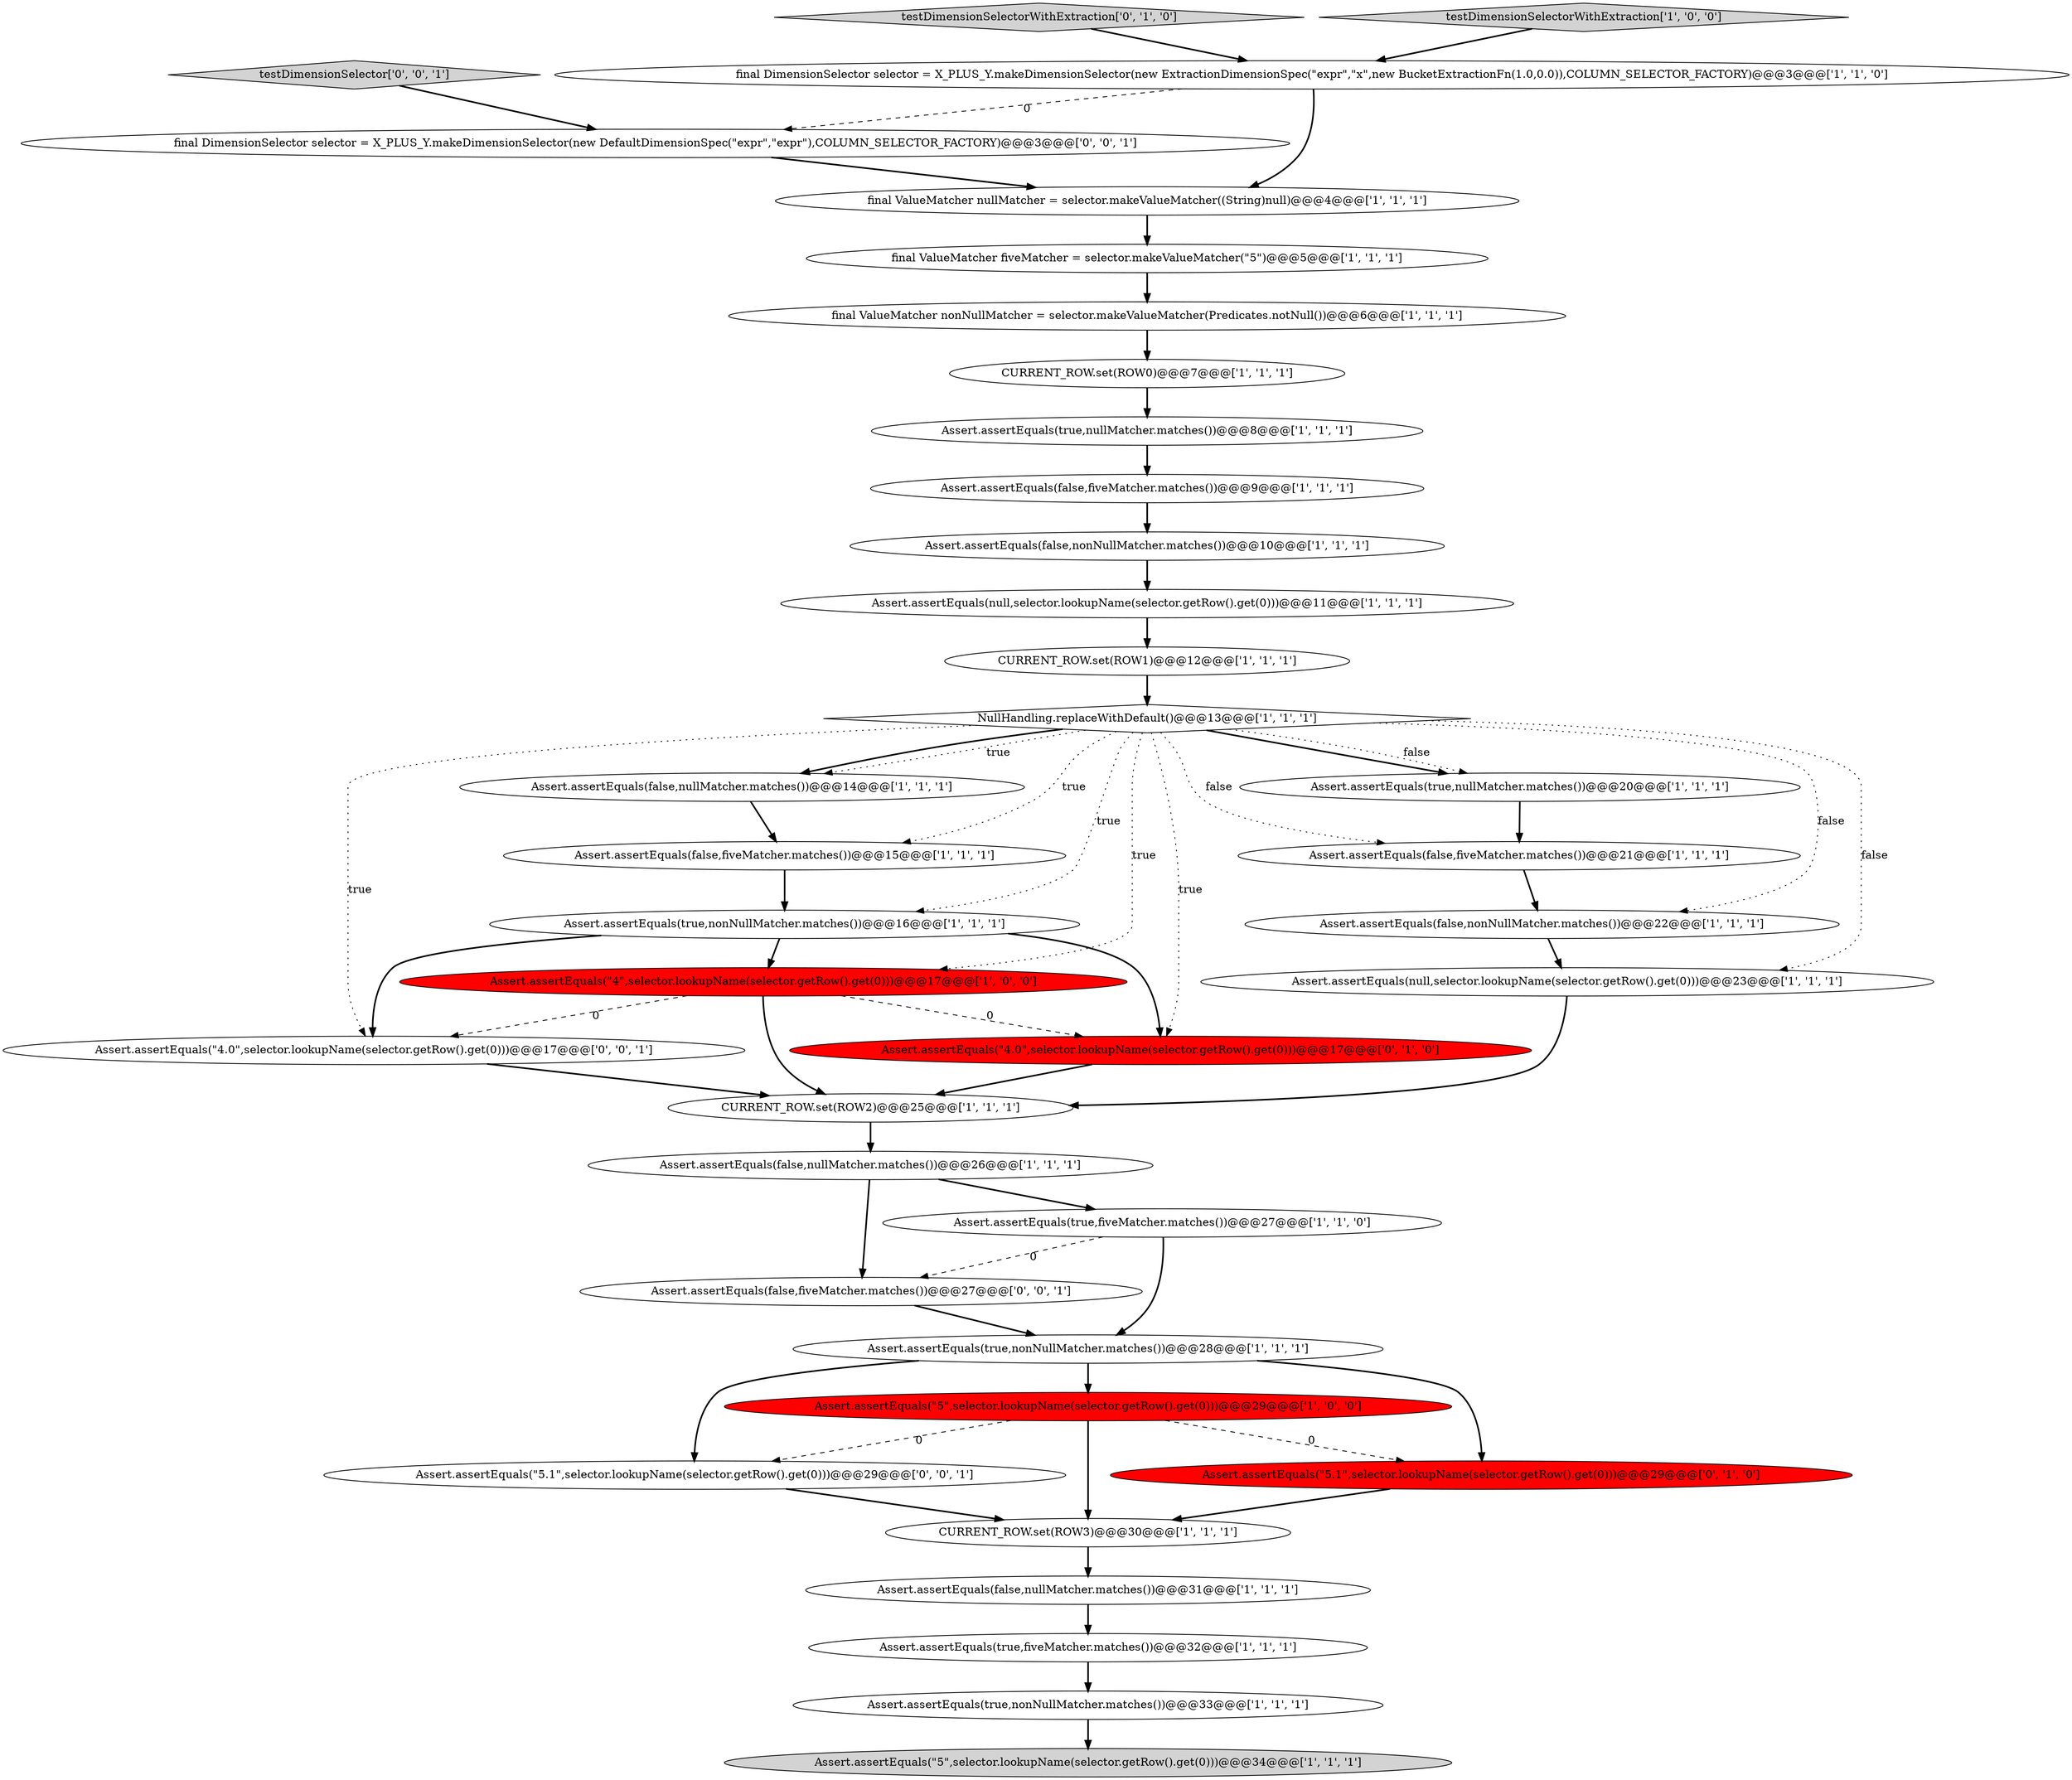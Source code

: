 digraph {
26 [style = filled, label = "Assert.assertEquals(false,nullMatcher.matches())@@@31@@@['1', '1', '1']", fillcolor = white, shape = ellipse image = "AAA0AAABBB1BBB"];
35 [style = filled, label = "Assert.assertEquals(\"4.0\",selector.lookupName(selector.getRow().get(0)))@@@17@@@['0', '0', '1']", fillcolor = white, shape = ellipse image = "AAA0AAABBB3BBB"];
6 [style = filled, label = "Assert.assertEquals(true,nonNullMatcher.matches())@@@33@@@['1', '1', '1']", fillcolor = white, shape = ellipse image = "AAA0AAABBB1BBB"];
4 [style = filled, label = "final ValueMatcher nullMatcher = selector.makeValueMatcher((String)null)@@@4@@@['1', '1', '1']", fillcolor = white, shape = ellipse image = "AAA0AAABBB1BBB"];
19 [style = filled, label = "Assert.assertEquals(false,nullMatcher.matches())@@@14@@@['1', '1', '1']", fillcolor = white, shape = ellipse image = "AAA0AAABBB1BBB"];
31 [style = filled, label = "testDimensionSelectorWithExtraction['0', '1', '0']", fillcolor = lightgray, shape = diamond image = "AAA0AAABBB2BBB"];
17 [style = filled, label = "Assert.assertEquals(false,fiveMatcher.matches())@@@21@@@['1', '1', '1']", fillcolor = white, shape = ellipse image = "AAA0AAABBB1BBB"];
33 [style = filled, label = "Assert.assertEquals(\"5.1\",selector.lookupName(selector.getRow().get(0)))@@@29@@@['0', '0', '1']", fillcolor = white, shape = ellipse image = "AAA0AAABBB3BBB"];
16 [style = filled, label = "Assert.assertEquals(\"5\",selector.lookupName(selector.getRow().get(0)))@@@29@@@['1', '0', '0']", fillcolor = red, shape = ellipse image = "AAA1AAABBB1BBB"];
37 [style = filled, label = "Assert.assertEquals(false,fiveMatcher.matches())@@@27@@@['0', '0', '1']", fillcolor = white, shape = ellipse image = "AAA0AAABBB3BBB"];
32 [style = filled, label = "Assert.assertEquals(\"4.0\",selector.lookupName(selector.getRow().get(0)))@@@17@@@['0', '1', '0']", fillcolor = red, shape = ellipse image = "AAA1AAABBB2BBB"];
36 [style = filled, label = "testDimensionSelector['0', '0', '1']", fillcolor = lightgray, shape = diamond image = "AAA0AAABBB3BBB"];
18 [style = filled, label = "Assert.assertEquals(true,nullMatcher.matches())@@@8@@@['1', '1', '1']", fillcolor = white, shape = ellipse image = "AAA0AAABBB1BBB"];
34 [style = filled, label = "final DimensionSelector selector = X_PLUS_Y.makeDimensionSelector(new DefaultDimensionSpec(\"expr\",\"expr\"),COLUMN_SELECTOR_FACTORY)@@@3@@@['0', '0', '1']", fillcolor = white, shape = ellipse image = "AAA0AAABBB3BBB"];
9 [style = filled, label = "final DimensionSelector selector = X_PLUS_Y.makeDimensionSelector(new ExtractionDimensionSpec(\"expr\",\"x\",new BucketExtractionFn(1.0,0.0)),COLUMN_SELECTOR_FACTORY)@@@3@@@['1', '1', '0']", fillcolor = white, shape = ellipse image = "AAA0AAABBB1BBB"];
5 [style = filled, label = "Assert.assertEquals(null,selector.lookupName(selector.getRow().get(0)))@@@11@@@['1', '1', '1']", fillcolor = white, shape = ellipse image = "AAA0AAABBB1BBB"];
10 [style = filled, label = "final ValueMatcher fiveMatcher = selector.makeValueMatcher(\"5\")@@@5@@@['1', '1', '1']", fillcolor = white, shape = ellipse image = "AAA0AAABBB1BBB"];
15 [style = filled, label = "Assert.assertEquals(true,nonNullMatcher.matches())@@@28@@@['1', '1', '1']", fillcolor = white, shape = ellipse image = "AAA0AAABBB1BBB"];
2 [style = filled, label = "testDimensionSelectorWithExtraction['1', '0', '0']", fillcolor = lightgray, shape = diamond image = "AAA0AAABBB1BBB"];
20 [style = filled, label = "final ValueMatcher nonNullMatcher = selector.makeValueMatcher(Predicates.notNull())@@@6@@@['1', '1', '1']", fillcolor = white, shape = ellipse image = "AAA0AAABBB1BBB"];
7 [style = filled, label = "Assert.assertEquals(false,fiveMatcher.matches())@@@15@@@['1', '1', '1']", fillcolor = white, shape = ellipse image = "AAA0AAABBB1BBB"];
13 [style = filled, label = "Assert.assertEquals(true,fiveMatcher.matches())@@@27@@@['1', '1', '0']", fillcolor = white, shape = ellipse image = "AAA0AAABBB1BBB"];
23 [style = filled, label = "Assert.assertEquals(false,nonNullMatcher.matches())@@@22@@@['1', '1', '1']", fillcolor = white, shape = ellipse image = "AAA0AAABBB1BBB"];
30 [style = filled, label = "Assert.assertEquals(\"5.1\",selector.lookupName(selector.getRow().get(0)))@@@29@@@['0', '1', '0']", fillcolor = red, shape = ellipse image = "AAA1AAABBB2BBB"];
22 [style = filled, label = "CURRENT_ROW.set(ROW2)@@@25@@@['1', '1', '1']", fillcolor = white, shape = ellipse image = "AAA0AAABBB1BBB"];
14 [style = filled, label = "Assert.assertEquals(false,fiveMatcher.matches())@@@9@@@['1', '1', '1']", fillcolor = white, shape = ellipse image = "AAA0AAABBB1BBB"];
24 [style = filled, label = "CURRENT_ROW.set(ROW0)@@@7@@@['1', '1', '1']", fillcolor = white, shape = ellipse image = "AAA0AAABBB1BBB"];
25 [style = filled, label = "Assert.assertEquals(false,nonNullMatcher.matches())@@@10@@@['1', '1', '1']", fillcolor = white, shape = ellipse image = "AAA0AAABBB1BBB"];
1 [style = filled, label = "Assert.assertEquals(null,selector.lookupName(selector.getRow().get(0)))@@@23@@@['1', '1', '1']", fillcolor = white, shape = ellipse image = "AAA0AAABBB1BBB"];
11 [style = filled, label = "Assert.assertEquals(true,nullMatcher.matches())@@@20@@@['1', '1', '1']", fillcolor = white, shape = ellipse image = "AAA0AAABBB1BBB"];
28 [style = filled, label = "Assert.assertEquals(true,nonNullMatcher.matches())@@@16@@@['1', '1', '1']", fillcolor = white, shape = ellipse image = "AAA0AAABBB1BBB"];
3 [style = filled, label = "Assert.assertEquals(false,nullMatcher.matches())@@@26@@@['1', '1', '1']", fillcolor = white, shape = ellipse image = "AAA0AAABBB1BBB"];
27 [style = filled, label = "Assert.assertEquals(\"4\",selector.lookupName(selector.getRow().get(0)))@@@17@@@['1', '0', '0']", fillcolor = red, shape = ellipse image = "AAA1AAABBB1BBB"];
29 [style = filled, label = "Assert.assertEquals(true,fiveMatcher.matches())@@@32@@@['1', '1', '1']", fillcolor = white, shape = ellipse image = "AAA0AAABBB1BBB"];
0 [style = filled, label = "NullHandling.replaceWithDefault()@@@13@@@['1', '1', '1']", fillcolor = white, shape = diamond image = "AAA0AAABBB1BBB"];
12 [style = filled, label = "Assert.assertEquals(\"5\",selector.lookupName(selector.getRow().get(0)))@@@34@@@['1', '1', '1']", fillcolor = lightgray, shape = ellipse image = "AAA0AAABBB1BBB"];
21 [style = filled, label = "CURRENT_ROW.set(ROW1)@@@12@@@['1', '1', '1']", fillcolor = white, shape = ellipse image = "AAA0AAABBB1BBB"];
8 [style = filled, label = "CURRENT_ROW.set(ROW3)@@@30@@@['1', '1', '1']", fillcolor = white, shape = ellipse image = "AAA0AAABBB1BBB"];
4->10 [style = bold, label=""];
0->28 [style = dotted, label="true"];
32->22 [style = bold, label=""];
13->37 [style = dashed, label="0"];
10->20 [style = bold, label=""];
14->25 [style = bold, label=""];
3->37 [style = bold, label=""];
21->0 [style = bold, label=""];
16->8 [style = bold, label=""];
0->19 [style = bold, label=""];
31->9 [style = bold, label=""];
0->19 [style = dotted, label="true"];
35->22 [style = bold, label=""];
26->29 [style = bold, label=""];
9->4 [style = bold, label=""];
0->35 [style = dotted, label="true"];
0->11 [style = bold, label=""];
37->15 [style = bold, label=""];
0->17 [style = dotted, label="false"];
15->30 [style = bold, label=""];
2->9 [style = bold, label=""];
0->1 [style = dotted, label="false"];
15->16 [style = bold, label=""];
24->18 [style = bold, label=""];
27->22 [style = bold, label=""];
0->23 [style = dotted, label="false"];
17->23 [style = bold, label=""];
9->34 [style = dashed, label="0"];
28->32 [style = bold, label=""];
1->22 [style = bold, label=""];
22->3 [style = bold, label=""];
5->21 [style = bold, label=""];
29->6 [style = bold, label=""];
28->35 [style = bold, label=""];
0->11 [style = dotted, label="false"];
7->28 [style = bold, label=""];
16->30 [style = dashed, label="0"];
27->32 [style = dashed, label="0"];
23->1 [style = bold, label=""];
3->13 [style = bold, label=""];
34->4 [style = bold, label=""];
11->17 [style = bold, label=""];
25->5 [style = bold, label=""];
13->15 [style = bold, label=""];
28->27 [style = bold, label=""];
0->32 [style = dotted, label="true"];
30->8 [style = bold, label=""];
0->27 [style = dotted, label="true"];
16->33 [style = dashed, label="0"];
20->24 [style = bold, label=""];
33->8 [style = bold, label=""];
19->7 [style = bold, label=""];
18->14 [style = bold, label=""];
36->34 [style = bold, label=""];
27->35 [style = dashed, label="0"];
0->7 [style = dotted, label="true"];
15->33 [style = bold, label=""];
8->26 [style = bold, label=""];
6->12 [style = bold, label=""];
}
